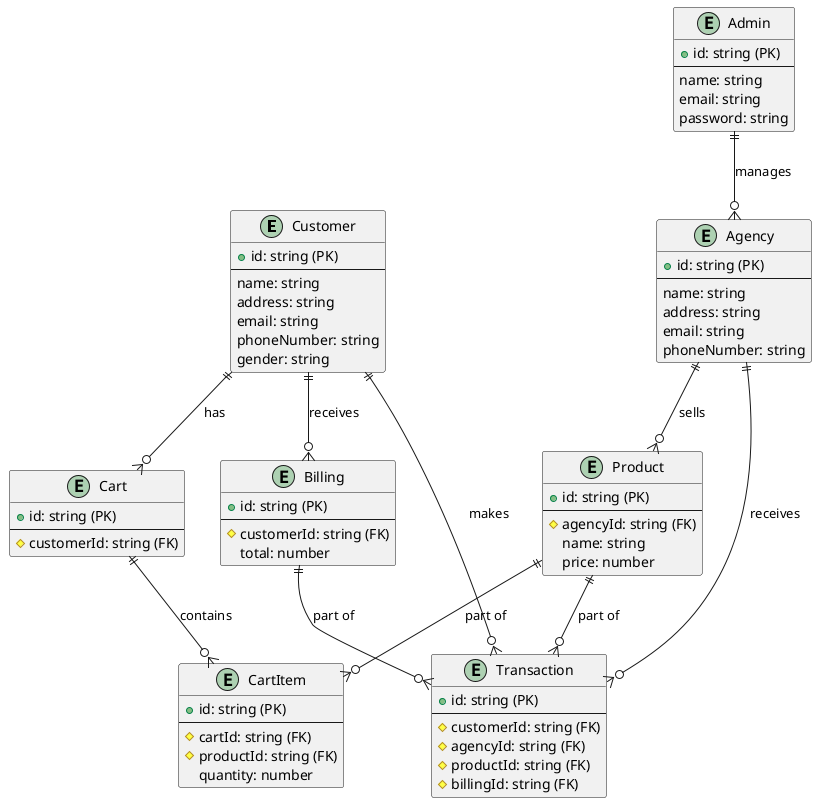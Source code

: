 @startuml entity-relationship-diagram

entity "Customer" as customer {
  + id: string (PK)
  ---
  name: string
  address: string
  email: string
  phoneNumber: string
  gender: string
}

entity "Cart" as cart {
  + id: string (PK)
  ---
  # customerId: string (FK)
}

entity "CartItem" as cartItem {
  + id: string (PK)
  ---
  # cartId: string (FK)
  # productId: string (FK)
  quantity: number
}

entity "Transaction" as transaction {
  + id: string (PK)
  ---
  # customerId: string (FK)
  # agencyId: string (FK)
  # productId: string (FK)
  # billingId: string (FK)
}

entity "Billing" as billing {
  + id: string (PK)
  ---
  # customerId: string (FK)
  total: number
}

entity "Agency" as agency {
  + id: string (PK)
  ---
  name: string
  address: string
  email: string
  phoneNumber: string
}

entity "Product" as product {
  + id: string (PK)
  ---
  # agencyId: string (FK)
  name: string
  price: number
}

entity "Admin" as admin {
  + id: string (PK)
  ---
  name: string
  email: string
  password: string
}

customer ||--o{ cart : has
customer ||--o{ transaction : makes
customer ||--o{ billing : receives
agency ||--o{ transaction : receives
agency ||--o{ product : sells
product ||--o{ transaction : part of
billing ||--o{ transaction : part of
admin ||--o{ agency : manages
cart ||--o{ cartItem : contains
product ||--o{ cartItem : part of

@enduml